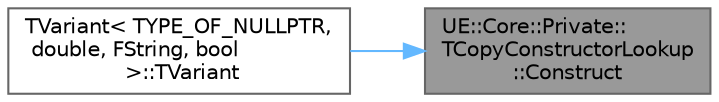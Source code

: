 digraph "UE::Core::Private::TCopyConstructorLookup::Construct"
{
 // INTERACTIVE_SVG=YES
 // LATEX_PDF_SIZE
  bgcolor="transparent";
  edge [fontname=Helvetica,fontsize=10,labelfontname=Helvetica,labelfontsize=10];
  node [fontname=Helvetica,fontsize=10,shape=box,height=0.2,width=0.4];
  rankdir="RL";
  Node1 [id="Node000001",label="UE::Core::Private::\lTCopyConstructorLookup\l::Construct",height=0.2,width=0.4,color="gray40", fillcolor="grey60", style="filled", fontcolor="black",tooltip="Construct the type at the index in the template parameter pack with the provided memory location and ..."];
  Node1 -> Node2 [id="edge1_Node000001_Node000002",dir="back",color="steelblue1",style="solid",tooltip=" "];
  Node2 [id="Node000002",label="TVariant\< TYPE_OF_NULLPTR,\l double, FString, bool\l \>::TVariant",height=0.2,width=0.4,color="grey40", fillcolor="white", style="filled",URL="$d3/d99/classTVariant.html#a1017d7594e8ebe1553f6065058d84d35",tooltip=" "];
}
